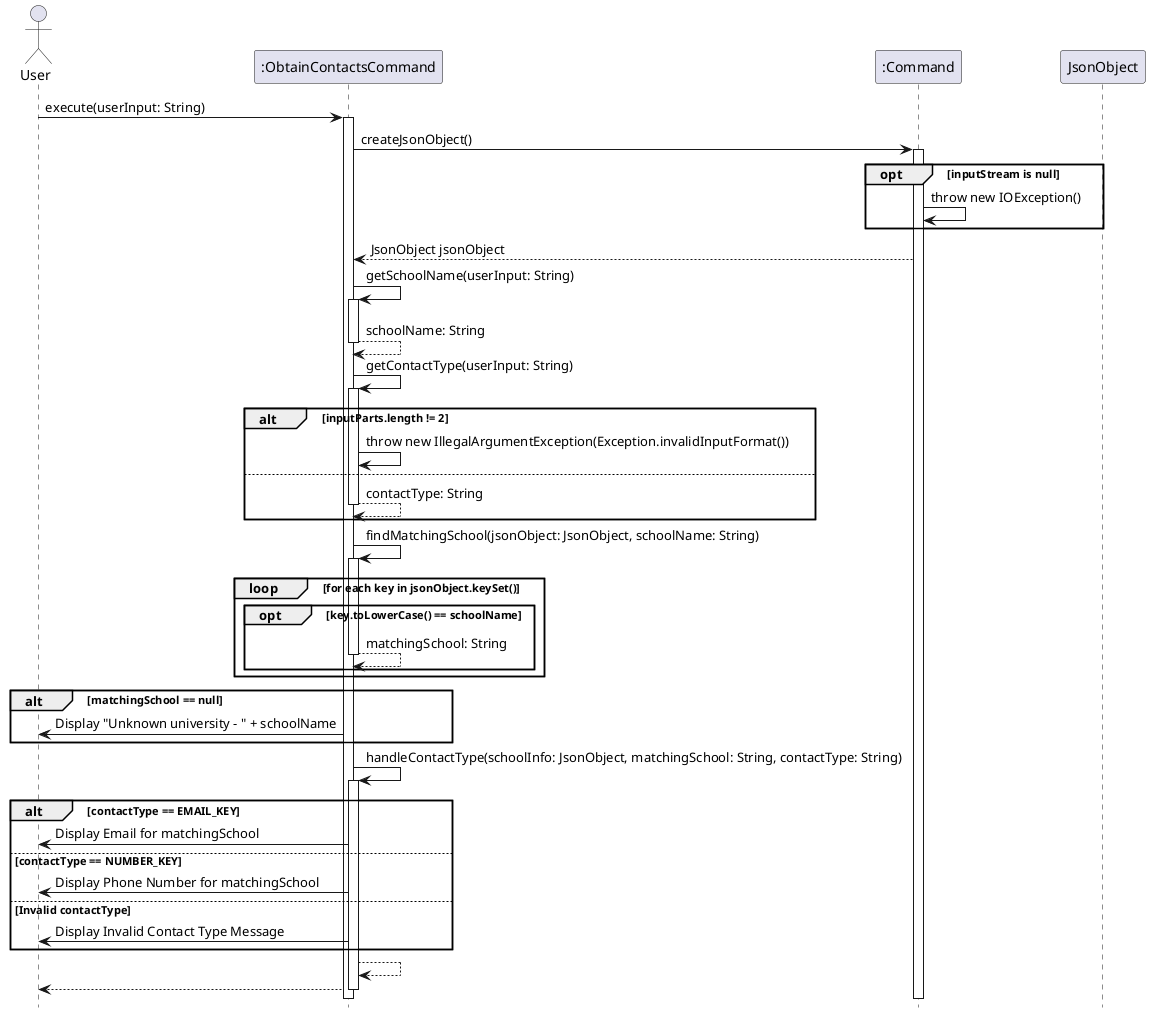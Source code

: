 @startuml
hide footbox

actor User
participant ":ObtainContactsCommand" as ObtainContactsCommand
participant ":Command" as Command
participant "JsonObject" as JsonObject

User -> ObtainContactsCommand: execute(userInput: String)
activate ObtainContactsCommand

ObtainContactsCommand -> Command: createJsonObject()
activate Command

opt inputStream is null
    Command -> Command: throw new IOException()
end

Command --> ObtainContactsCommand: JsonObject jsonObject

ObtainContactsCommand -> ObtainContactsCommand: getSchoolName(userInput: String)
activate ObtainContactsCommand
return schoolName: String

ObtainContactsCommand -> ObtainContactsCommand: getContactType(userInput: String)
activate ObtainContactsCommand

alt inputParts.length != 2
    ObtainContactsCommand -> ObtainContactsCommand: throw new IllegalArgumentException(Exception.invalidInputFormat())
else
    return contactType: String
end

ObtainContactsCommand -> ObtainContactsCommand: findMatchingSchool(jsonObject: JsonObject, schoolName: String)
activate ObtainContactsCommand

loop for each key in jsonObject.keySet()
    opt key.toLowerCase() == schoolName
        return matchingSchool: String
    end
end

alt matchingSchool == null
    ObtainContactsCommand -> User: Display "Unknown university - " + schoolName
end

ObtainContactsCommand -> ObtainContactsCommand: handleContactType(schoolInfo: JsonObject, matchingSchool: String, contactType: String)
activate ObtainContactsCommand

alt contactType == EMAIL_KEY
    ObtainContactsCommand -> User: Display Email for matchingSchool
else contactType == NUMBER_KEY
    ObtainContactsCommand -> User: Display Phone Number for matchingSchool
else Invalid contactType
    ObtainContactsCommand -> User: Display Invalid Contact Type Message
end

ObtainContactsCommand --> ObtainContactsCommand
ObtainContactsCommand --> User

deactivate ObtainContactsCommand

@enduml
